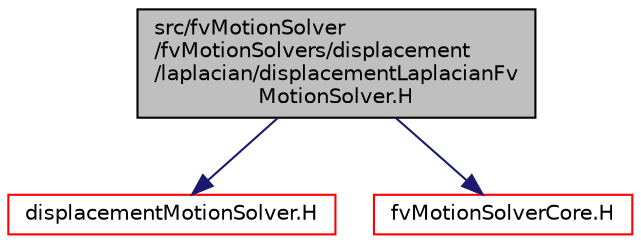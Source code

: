 digraph "src/fvMotionSolver/fvMotionSolvers/displacement/laplacian/displacementLaplacianFvMotionSolver.H"
{
  bgcolor="transparent";
  edge [fontname="Helvetica",fontsize="10",labelfontname="Helvetica",labelfontsize="10"];
  node [fontname="Helvetica",fontsize="10",shape=record];
  Node1 [label="src/fvMotionSolver\l/fvMotionSolvers/displacement\l/laplacian/displacementLaplacianFv\lMotionSolver.H",height=0.2,width=0.4,color="black", fillcolor="grey75", style="filled", fontcolor="black"];
  Node1 -> Node2 [color="midnightblue",fontsize="10",style="solid",fontname="Helvetica"];
  Node2 [label="displacementMotionSolver.H",height=0.2,width=0.4,color="red",URL="$a04974.html"];
  Node1 -> Node3 [color="midnightblue",fontsize="10",style="solid",fontname="Helvetica"];
  Node3 [label="fvMotionSolverCore.H",height=0.2,width=0.4,color="red",URL="$a06344.html"];
}
